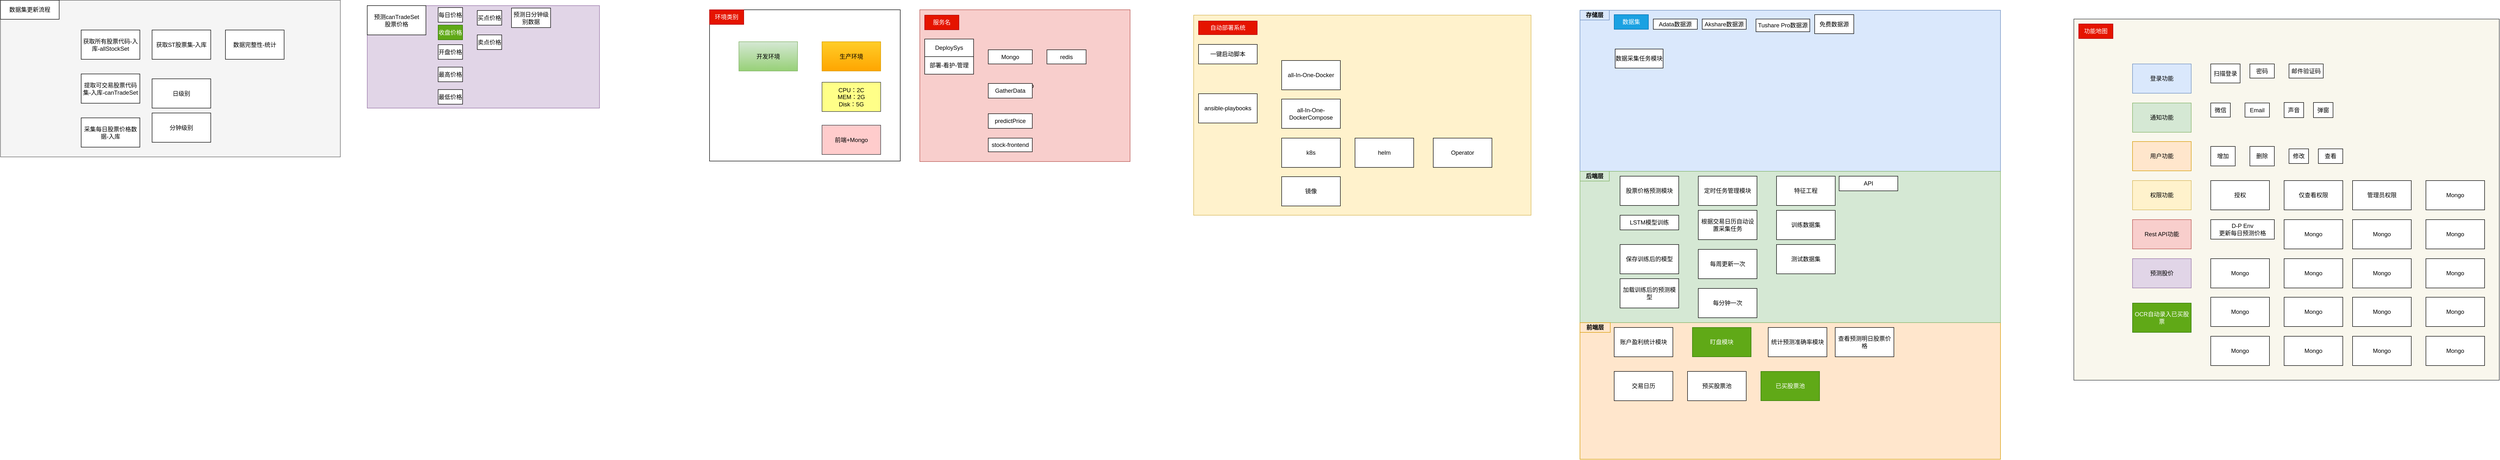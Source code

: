 <mxfile version="24.8.9">
  <diagram name="Page-1" id="sxSwd7jyhiuzXHBnLSu5">
    <mxGraphModel dx="5684" dy="785" grid="1" gridSize="10" guides="1" tooltips="1" connect="1" arrows="1" fold="1" page="1" pageScale="1" pageWidth="850" pageHeight="1100" math="0" shadow="0">
      <root>
        <mxCell id="0" />
        <mxCell id="1" parent="0" />
        <mxCell id="Vvy3frVBShBX31A8cEkJ-59" value="" style="rounded=0;whiteSpace=wrap;html=1;" vertex="1" parent="1">
          <mxGeometry x="-2160" y="160" width="390" height="310" as="geometry" />
        </mxCell>
        <mxCell id="Vvy3frVBShBX31A8cEkJ-61" value="Mongo" style="rounded=0;whiteSpace=wrap;html=1;fillColor=#f8cecc;strokeColor=#b85450;" vertex="1" parent="1">
          <mxGeometry x="-1730" y="160" width="430" height="311" as="geometry" />
        </mxCell>
        <mxCell id="Vvy3frVBShBX31A8cEkJ-76" value="" style="rounded=0;whiteSpace=wrap;html=1;fillColor=#fff2cc;strokeColor=#d6b656;" vertex="1" parent="1">
          <mxGeometry x="-1170" y="171" width="690" height="410" as="geometry" />
        </mxCell>
        <mxCell id="Vvy3frVBShBX31A8cEkJ-22" value="" style="rounded=0;whiteSpace=wrap;html=1;fillColor=#e1d5e7;strokeColor=#9673a6;movable=1;resizable=1;rotatable=1;deletable=1;editable=1;locked=0;connectable=1;" vertex="1" parent="1">
          <mxGeometry x="-2860" y="151.5" width="475" height="210" as="geometry" />
        </mxCell>
        <mxCell id="Vvy3frVBShBX31A8cEkJ-15" value="" style="rounded=0;whiteSpace=wrap;html=1;fillColor=#dae8fc;strokeColor=#6c8ebf;" vertex="1" parent="1">
          <mxGeometry x="-380" y="161" width="860" height="330" as="geometry" />
        </mxCell>
        <mxCell id="Vvy3frVBShBX31A8cEkJ-21" value="" style="rounded=0;whiteSpace=wrap;html=1;fillColor=#ffe6cc;strokeColor=#d79b00;" vertex="1" parent="1">
          <mxGeometry x="-380" y="801" width="860" height="280" as="geometry" />
        </mxCell>
        <mxCell id="Vvy3frVBShBX31A8cEkJ-25" value="" style="rounded=0;whiteSpace=wrap;html=1;fillColor=#d5e8d4;strokeColor=#82b366;" vertex="1" parent="1">
          <mxGeometry x="-380" y="491" width="860" height="310" as="geometry" />
        </mxCell>
        <mxCell id="Vvy3frVBShBX31A8cEkJ-1" value="后端层" style="rounded=0;whiteSpace=wrap;html=1;fillColor=#d5e8d4;strokeColor=#82b366;fontStyle=1" vertex="1" parent="1">
          <mxGeometry x="-380" y="491" width="60" height="20" as="geometry" />
        </mxCell>
        <mxCell id="Vvy3frVBShBX31A8cEkJ-2" value="数据集" style="rounded=0;whiteSpace=wrap;html=1;fillColor=#1ba1e2;strokeColor=#006EAF;fontColor=#ffffff;" vertex="1" parent="1">
          <mxGeometry x="-310" y="170" width="70" height="30" as="geometry" />
        </mxCell>
        <mxCell id="Vvy3frVBShBX31A8cEkJ-3" value="免费数据源" style="rounded=0;whiteSpace=wrap;html=1;" vertex="1" parent="1">
          <mxGeometry x="100" y="170" width="80" height="39" as="geometry" />
        </mxCell>
        <mxCell id="Vvy3frVBShBX31A8cEkJ-4" value="Akshare数据源" style="rounded=0;whiteSpace=wrap;html=1;" vertex="1" parent="1">
          <mxGeometry x="-130" y="179" width="90" height="21" as="geometry" />
        </mxCell>
        <mxCell id="Vvy3frVBShBX31A8cEkJ-5" value="测试数据集" style="rounded=0;whiteSpace=wrap;html=1;" vertex="1" parent="1">
          <mxGeometry x="22" y="641" width="120" height="60" as="geometry" />
        </mxCell>
        <mxCell id="Vvy3frVBShBX31A8cEkJ-6" value="保存训练后的模型" style="rounded=0;whiteSpace=wrap;html=1;" vertex="1" parent="1">
          <mxGeometry x="-298" y="641" width="120" height="60" as="geometry" />
        </mxCell>
        <mxCell id="Vvy3frVBShBX31A8cEkJ-7" value="" style="rounded=0;whiteSpace=wrap;html=1;fillColor=#f5f5f5;fontColor=#333333;strokeColor=#666666;" vertex="1" parent="1">
          <mxGeometry x="-3610" y="140.5" width="695" height="321" as="geometry" />
        </mxCell>
        <mxCell id="Vvy3frVBShBX31A8cEkJ-8" value="加载训练后的预测模型" style="rounded=0;whiteSpace=wrap;html=1;" vertex="1" parent="1">
          <mxGeometry x="-298" y="711" width="120" height="60" as="geometry" />
        </mxCell>
        <mxCell id="Vvy3frVBShBX31A8cEkJ-9" value="LSTM模型训练" style="rounded=0;whiteSpace=wrap;html=1;" vertex="1" parent="1">
          <mxGeometry x="-298" y="581" width="120" height="30" as="geometry" />
        </mxCell>
        <mxCell id="Vvy3frVBShBX31A8cEkJ-10" value="统计预测准确率模块" style="rounded=0;whiteSpace=wrap;html=1;" vertex="1" parent="1">
          <mxGeometry x="5" y="811" width="120" height="60" as="geometry" />
        </mxCell>
        <mxCell id="Vvy3frVBShBX31A8cEkJ-11" value="训练数据集" style="rounded=0;whiteSpace=wrap;html=1;" vertex="1" parent="1">
          <mxGeometry x="22" y="571" width="120" height="60" as="geometry" />
        </mxCell>
        <mxCell id="Vvy3frVBShBX31A8cEkJ-12" value="每分钟一次" style="rounded=0;whiteSpace=wrap;html=1;" vertex="1" parent="1">
          <mxGeometry x="-138" y="731" width="120" height="60" as="geometry" />
        </mxCell>
        <mxCell id="Vvy3frVBShBX31A8cEkJ-13" value="Adata数据源" style="rounded=0;whiteSpace=wrap;html=1;" vertex="1" parent="1">
          <mxGeometry x="-230" y="179" width="90" height="21" as="geometry" />
        </mxCell>
        <mxCell id="Vvy3frVBShBX31A8cEkJ-14" value="Tushare Pro数据源" style="rounded=0;whiteSpace=wrap;html=1;" vertex="1" parent="1">
          <mxGeometry x="-20" y="179" width="110" height="26" as="geometry" />
        </mxCell>
        <mxCell id="Vvy3frVBShBX31A8cEkJ-16" value="已买股票池" style="rounded=0;whiteSpace=wrap;html=1;fillColor=#60a917;fontColor=#ffffff;strokeColor=#2D7600;" vertex="1" parent="1">
          <mxGeometry x="-10" y="901" width="120" height="60" as="geometry" />
        </mxCell>
        <mxCell id="Vvy3frVBShBX31A8cEkJ-17" value="查看预测明日股票价格" style="rounded=0;whiteSpace=wrap;html=1;" vertex="1" parent="1">
          <mxGeometry x="142" y="811" width="120" height="60" as="geometry" />
        </mxCell>
        <mxCell id="Vvy3frVBShBX31A8cEkJ-18" value="卖点价格" style="rounded=0;whiteSpace=wrap;html=1;movable=1;resizable=1;rotatable=1;deletable=1;editable=1;locked=0;connectable=1;" vertex="1" parent="1">
          <mxGeometry x="-2635" y="211.5" width="50" height="30" as="geometry" />
        </mxCell>
        <mxCell id="Vvy3frVBShBX31A8cEkJ-19" value="定时任务管理模块" style="rounded=0;whiteSpace=wrap;html=1;" vertex="1" parent="1">
          <mxGeometry x="-138" y="501" width="120" height="60" as="geometry" />
        </mxCell>
        <mxCell id="Vvy3frVBShBX31A8cEkJ-20" value="预测canTradeSet&lt;div&gt;股票价格&lt;/div&gt;" style="rounded=0;whiteSpace=wrap;html=1;movable=1;resizable=1;rotatable=1;deletable=1;editable=1;locked=0;connectable=1;" vertex="1" parent="1">
          <mxGeometry x="-2860" y="151.5" width="120" height="60" as="geometry" />
        </mxCell>
        <mxCell id="Vvy3frVBShBX31A8cEkJ-23" value="开发环境" style="rounded=0;whiteSpace=wrap;html=1;fillColor=#d5e8d4;gradientColor=#97d077;strokeColor=#82b366;" vertex="1" parent="1">
          <mxGeometry x="-2100" y="225.5" width="120" height="60" as="geometry" />
        </mxCell>
        <mxCell id="Vvy3frVBShBX31A8cEkJ-24" value="预测日分钟级别数据" style="rounded=0;whiteSpace=wrap;html=1;movable=1;resizable=1;rotatable=1;deletable=1;editable=1;locked=0;connectable=1;" vertex="1" parent="1">
          <mxGeometry x="-2565" y="156.5" width="80" height="40" as="geometry" />
        </mxCell>
        <mxCell id="Vvy3frVBShBX31A8cEkJ-26" value="预买股票池" style="rounded=0;whiteSpace=wrap;html=1;" vertex="1" parent="1">
          <mxGeometry x="-160" y="901" width="120" height="60" as="geometry" />
        </mxCell>
        <mxCell id="Vvy3frVBShBX31A8cEkJ-27" value="生产环境" style="rounded=0;whiteSpace=wrap;html=1;fillColor=#ffcd28;gradientColor=#ffa500;strokeColor=#d79b00;" vertex="1" parent="1">
          <mxGeometry x="-1930" y="225.5" width="120" height="60" as="geometry" />
        </mxCell>
        <mxCell id="Vvy3frVBShBX31A8cEkJ-28" value="每周更新一次" style="rounded=0;whiteSpace=wrap;html=1;" vertex="1" parent="1">
          <mxGeometry x="-138" y="651" width="120" height="60" as="geometry" />
        </mxCell>
        <mxCell id="Vvy3frVBShBX31A8cEkJ-29" value="特征工程" style="rounded=0;whiteSpace=wrap;html=1;" vertex="1" parent="1">
          <mxGeometry x="22" y="501" width="120" height="60" as="geometry" />
        </mxCell>
        <mxCell id="Vvy3frVBShBX31A8cEkJ-30" value="买点价格" style="rounded=0;whiteSpace=wrap;html=1;movable=1;resizable=1;rotatable=1;deletable=1;editable=1;locked=0;connectable=1;" vertex="1" parent="1">
          <mxGeometry x="-2635" y="161.5" width="50" height="30" as="geometry" />
        </mxCell>
        <mxCell id="Vvy3frVBShBX31A8cEkJ-31" value="部署-看护-管理" style="rounded=0;whiteSpace=wrap;html=1;" vertex="1" parent="1">
          <mxGeometry x="-1720" y="256" width="100" height="36" as="geometry" />
        </mxCell>
        <mxCell id="Vvy3frVBShBX31A8cEkJ-32" value="根据交易日历自动设置采集任务" style="rounded=0;whiteSpace=wrap;html=1;" vertex="1" parent="1">
          <mxGeometry x="-138" y="571" width="120" height="60" as="geometry" />
        </mxCell>
        <mxCell id="Vvy3frVBShBX31A8cEkJ-33" value="DeploySys" style="rounded=0;whiteSpace=wrap;html=1;" vertex="1" parent="1">
          <mxGeometry x="-1720" y="220" width="100" height="36" as="geometry" />
        </mxCell>
        <mxCell id="Vvy3frVBShBX31A8cEkJ-34" value="交易日历" style="rounded=0;whiteSpace=wrap;html=1;" vertex="1" parent="1">
          <mxGeometry x="-310" y="901" width="120" height="60" as="geometry" />
        </mxCell>
        <mxCell id="Vvy3frVBShBX31A8cEkJ-35" value="Operator" style="rounded=0;whiteSpace=wrap;html=1;" vertex="1" parent="1">
          <mxGeometry x="-680" y="423" width="120" height="60" as="geometry" />
        </mxCell>
        <mxCell id="Vvy3frVBShBX31A8cEkJ-36" value="数据完整性-统计" style="rounded=0;whiteSpace=wrap;html=1;" vertex="1" parent="1">
          <mxGeometry x="-3150" y="201.5" width="120" height="60" as="geometry" />
        </mxCell>
        <mxCell id="Vvy3frVBShBX31A8cEkJ-37" value="helm" style="rounded=0;whiteSpace=wrap;html=1;" vertex="1" parent="1">
          <mxGeometry x="-840" y="423" width="120" height="60" as="geometry" />
        </mxCell>
        <mxCell id="Vvy3frVBShBX31A8cEkJ-38" value="分钟级别" style="rounded=0;whiteSpace=wrap;html=1;" vertex="1" parent="1">
          <mxGeometry x="-3300" y="371.5" width="120" height="60" as="geometry" />
        </mxCell>
        <mxCell id="Vvy3frVBShBX31A8cEkJ-39" value="获取所有股票代码-入库-allStockSet" style="rounded=0;whiteSpace=wrap;html=1;" vertex="1" parent="1">
          <mxGeometry x="-3445" y="201.5" width="120" height="60" as="geometry" />
        </mxCell>
        <mxCell id="Vvy3frVBShBX31A8cEkJ-40" value="前端层" style="rounded=0;whiteSpace=wrap;html=1;fillColor=#ffe6cc;strokeColor=#d79b00;fontStyle=1" vertex="1" parent="1">
          <mxGeometry x="-380" y="801" width="62" height="20" as="geometry" />
        </mxCell>
        <mxCell id="Vvy3frVBShBX31A8cEkJ-41" value="数据集更新流程" style="rounded=0;whiteSpace=wrap;html=1;" vertex="1" parent="1">
          <mxGeometry x="-3610" y="140.5" width="120" height="39" as="geometry" />
        </mxCell>
        <mxCell id="Vvy3frVBShBX31A8cEkJ-42" value="API" style="rounded=0;whiteSpace=wrap;html=1;" vertex="1" parent="1">
          <mxGeometry x="150" y="501" width="120" height="30" as="geometry" />
        </mxCell>
        <mxCell id="Vvy3frVBShBX31A8cEkJ-43" value="日级别" style="rounded=0;whiteSpace=wrap;html=1;" vertex="1" parent="1">
          <mxGeometry x="-3300" y="301.5" width="120" height="60" as="geometry" />
        </mxCell>
        <mxCell id="Vvy3frVBShBX31A8cEkJ-44" value="账户盈利统计模块" style="rounded=0;whiteSpace=wrap;html=1;" vertex="1" parent="1">
          <mxGeometry x="-310" y="811" width="120" height="60" as="geometry" />
        </mxCell>
        <mxCell id="Vvy3frVBShBX31A8cEkJ-45" value="采集每日股票价格数据-入库" style="rounded=0;whiteSpace=wrap;html=1;" vertex="1" parent="1">
          <mxGeometry x="-3445" y="381.5" width="120" height="60" as="geometry" />
        </mxCell>
        <mxCell id="Vvy3frVBShBX31A8cEkJ-46" value="盯盘模块" style="rounded=0;whiteSpace=wrap;html=1;fillColor=#60a917;fontColor=#ffffff;strokeColor=#2D7600;" vertex="1" parent="1">
          <mxGeometry x="-150" y="811" width="120" height="60" as="geometry" />
        </mxCell>
        <mxCell id="Vvy3frVBShBX31A8cEkJ-47" value="获取ST股票集-入库" style="rounded=0;whiteSpace=wrap;html=1;" vertex="1" parent="1">
          <mxGeometry x="-3300" y="201.5" width="120" height="60" as="geometry" />
        </mxCell>
        <mxCell id="Vvy3frVBShBX31A8cEkJ-48" value="数据采集任务模块" style="rounded=0;whiteSpace=wrap;html=1;" vertex="1" parent="1">
          <mxGeometry x="-308" y="240.5" width="98" height="39" as="geometry" />
        </mxCell>
        <mxCell id="Vvy3frVBShBX31A8cEkJ-49" value="提取可交易股票代码集-入库-canTradeSet" style="rounded=0;whiteSpace=wrap;html=1;" vertex="1" parent="1">
          <mxGeometry x="-3445" y="291.5" width="120" height="60" as="geometry" />
        </mxCell>
        <mxCell id="Vvy3frVBShBX31A8cEkJ-50" value="股票价格预测模块" style="rounded=0;whiteSpace=wrap;html=1;" vertex="1" parent="1">
          <mxGeometry x="-298" y="501" width="120" height="60" as="geometry" />
        </mxCell>
        <mxCell id="Vvy3frVBShBX31A8cEkJ-51" value="每日价格" style="rounded=0;whiteSpace=wrap;html=1;movable=1;resizable=1;rotatable=1;deletable=1;editable=1;locked=0;connectable=1;" vertex="1" parent="1">
          <mxGeometry x="-2715" y="155.5" width="50" height="30" as="geometry" />
        </mxCell>
        <mxCell id="Vvy3frVBShBX31A8cEkJ-52" value="收盘价格" style="rounded=0;whiteSpace=wrap;html=1;movable=1;resizable=1;rotatable=1;deletable=1;editable=1;locked=0;connectable=1;fillColor=#60a917;fontColor=#ffffff;strokeColor=#2D7600;" vertex="1" parent="1">
          <mxGeometry x="-2715" y="191.5" width="50" height="30" as="geometry" />
        </mxCell>
        <mxCell id="Vvy3frVBShBX31A8cEkJ-53" value="开盘价格" style="rounded=0;whiteSpace=wrap;html=1;movable=1;resizable=1;rotatable=1;deletable=1;editable=1;locked=0;connectable=1;" vertex="1" parent="1">
          <mxGeometry x="-2715" y="231.5" width="50" height="30" as="geometry" />
        </mxCell>
        <mxCell id="Vvy3frVBShBX31A8cEkJ-54" value="最高价格" style="rounded=0;whiteSpace=wrap;html=1;movable=1;resizable=1;rotatable=1;deletable=1;editable=1;locked=0;connectable=1;" vertex="1" parent="1">
          <mxGeometry x="-2715" y="277.5" width="50" height="30" as="geometry" />
        </mxCell>
        <mxCell id="Vvy3frVBShBX31A8cEkJ-55" value="最低价格" style="rounded=0;whiteSpace=wrap;html=1;movable=1;resizable=1;rotatable=1;deletable=1;editable=1;locked=0;connectable=1;" vertex="1" parent="1">
          <mxGeometry x="-2715" y="323.5" width="50" height="30" as="geometry" />
        </mxCell>
        <mxCell id="Vvy3frVBShBX31A8cEkJ-56" value="存储层" style="rounded=0;whiteSpace=wrap;html=1;fillColor=#dae8fc;strokeColor=#6c8ebf;fontStyle=1" vertex="1" parent="1">
          <mxGeometry x="-380" y="161" width="60" height="20" as="geometry" />
        </mxCell>
        <mxCell id="Vvy3frVBShBX31A8cEkJ-57" value="Mongo" style="rounded=0;whiteSpace=wrap;html=1;" vertex="1" parent="1">
          <mxGeometry x="750" y="829" width="120" height="60" as="geometry" />
        </mxCell>
        <mxCell id="Vvy3frVBShBX31A8cEkJ-58" value="Mongo" style="rounded=0;whiteSpace=wrap;html=1;" vertex="1" parent="1">
          <mxGeometry x="750" y="749" width="120" height="60" as="geometry" />
        </mxCell>
        <mxCell id="Vvy3frVBShBX31A8cEkJ-60" value="" style="rounded=0;whiteSpace=wrap;html=1;fillColor=#f9f7ed;strokeColor=#36393d;" vertex="1" parent="1">
          <mxGeometry x="630" y="179" width="870" height="740" as="geometry" />
        </mxCell>
        <mxCell id="Vvy3frVBShBX31A8cEkJ-62" value="GatherData" style="rounded=0;whiteSpace=wrap;html=1;" vertex="1" parent="1">
          <mxGeometry x="-1590" y="311" width="90" height="30" as="geometry" />
        </mxCell>
        <mxCell id="Vvy3frVBShBX31A8cEkJ-63" value="ansible-playbooks" style="rounded=0;whiteSpace=wrap;html=1;" vertex="1" parent="1">
          <mxGeometry x="-1160" y="332" width="120" height="60" as="geometry" />
        </mxCell>
        <mxCell id="Vvy3frVBShBX31A8cEkJ-64" value="一键启动脚本" style="rounded=0;whiteSpace=wrap;html=1;" vertex="1" parent="1">
          <mxGeometry x="-1160" y="231" width="120" height="40" as="geometry" />
        </mxCell>
        <mxCell id="Vvy3frVBShBX31A8cEkJ-65" value="预测股价" style="rounded=0;whiteSpace=wrap;html=1;fillColor=#e1d5e7;strokeColor=#9673a6;" vertex="1" parent="1">
          <mxGeometry x="750" y="670" width="120" height="60" as="geometry" />
        </mxCell>
        <mxCell id="Vvy3frVBShBX31A8cEkJ-66" value="Rest API功能" style="rounded=0;whiteSpace=wrap;html=1;fillColor=#f8cecc;strokeColor=#b85450;" vertex="1" parent="1">
          <mxGeometry x="750" y="590" width="120" height="60" as="geometry" />
        </mxCell>
        <mxCell id="Vvy3frVBShBX31A8cEkJ-67" value="功能地图" style="rounded=0;whiteSpace=wrap;html=1;fillColor=#e51400;fontColor=#ffffff;strokeColor=#B20000;" vertex="1" parent="1">
          <mxGeometry x="640" y="189" width="70" height="30" as="geometry" />
        </mxCell>
        <mxCell id="Vvy3frVBShBX31A8cEkJ-68" value="前端+Mongo" style="rounded=0;whiteSpace=wrap;html=1;fillColor=#ffcccc;strokeColor=#36393d;" vertex="1" parent="1">
          <mxGeometry x="-1930" y="396.5" width="120" height="60" as="geometry" />
        </mxCell>
        <mxCell id="Vvy3frVBShBX31A8cEkJ-69" value="stock&lt;span style=&quot;background-color: initial;&quot;&gt;-frontend&lt;/span&gt;" style="rounded=0;whiteSpace=wrap;html=1;" vertex="1" parent="1">
          <mxGeometry x="-1590" y="423" width="90" height="28" as="geometry" />
        </mxCell>
        <mxCell id="Vvy3frVBShBX31A8cEkJ-70" value="predictPrice" style="rounded=0;whiteSpace=wrap;html=1;" vertex="1" parent="1">
          <mxGeometry x="-1590" y="373" width="90" height="30" as="geometry" />
        </mxCell>
        <mxCell id="Vvy3frVBShBX31A8cEkJ-71" value="k8s" style="rounded=0;whiteSpace=wrap;html=1;" vertex="1" parent="1">
          <mxGeometry x="-990" y="423" width="120" height="60" as="geometry" />
        </mxCell>
        <mxCell id="Vvy3frVBShBX31A8cEkJ-72" value="all-In-One-DockerCompose" style="rounded=0;whiteSpace=wrap;html=1;" vertex="1" parent="1">
          <mxGeometry x="-990" y="343" width="120" height="60" as="geometry" />
        </mxCell>
        <mxCell id="Vvy3frVBShBX31A8cEkJ-73" value="权限功能" style="rounded=0;whiteSpace=wrap;html=1;fillColor=#fff2cc;strokeColor=#d6b656;" vertex="1" parent="1">
          <mxGeometry x="750" y="510" width="120" height="60" as="geometry" />
        </mxCell>
        <mxCell id="Vvy3frVBShBX31A8cEkJ-74" value="用户功能" style="rounded=0;whiteSpace=wrap;html=1;fillColor=#ffe6cc;strokeColor=#d79b00;" vertex="1" parent="1">
          <mxGeometry x="750" y="430" width="120" height="60" as="geometry" />
        </mxCell>
        <mxCell id="Vvy3frVBShBX31A8cEkJ-75" value="CPU：2C&lt;div&gt;MEM：2G&lt;/div&gt;&lt;div&gt;Disk：5G&lt;/div&gt;" style="rounded=0;whiteSpace=wrap;html=1;fillColor=#ffff88;strokeColor=#36393d;" vertex="1" parent="1">
          <mxGeometry x="-1930" y="308.5" width="120" height="60" as="geometry" />
        </mxCell>
        <mxCell id="Vvy3frVBShBX31A8cEkJ-77" value="redis" style="rounded=0;whiteSpace=wrap;html=1;" vertex="1" parent="1">
          <mxGeometry x="-1470" y="242" width="80" height="29" as="geometry" />
        </mxCell>
        <mxCell id="Vvy3frVBShBX31A8cEkJ-78" value="服务名" style="rounded=0;whiteSpace=wrap;html=1;fillColor=#e51400;strokeColor=#B20000;fontColor=#ffffff;" vertex="1" parent="1">
          <mxGeometry x="-1720" y="171" width="70" height="30" as="geometry" />
        </mxCell>
        <mxCell id="Vvy3frVBShBX31A8cEkJ-79" value="all-In-One-Docker" style="rounded=0;whiteSpace=wrap;html=1;" vertex="1" parent="1">
          <mxGeometry x="-990" y="264" width="120" height="60" as="geometry" />
        </mxCell>
        <mxCell id="Vvy3frVBShBX31A8cEkJ-80" value="自动部署系统" style="rounded=0;whiteSpace=wrap;html=1;fillColor=#e51400;fontColor=#ffffff;strokeColor=#B20000;" vertex="1" parent="1">
          <mxGeometry x="-1160" y="183" width="120" height="28" as="geometry" />
        </mxCell>
        <mxCell id="Vvy3frVBShBX31A8cEkJ-81" value="通知功能" style="rounded=0;whiteSpace=wrap;html=1;fillColor=#d5e8d4;strokeColor=#82b366;" vertex="1" parent="1">
          <mxGeometry x="750" y="351" width="120" height="60" as="geometry" />
        </mxCell>
        <mxCell id="Vvy3frVBShBX31A8cEkJ-82" value="登录功能" style="rounded=0;whiteSpace=wrap;html=1;fillColor=#dae8fc;strokeColor=#6c8ebf;" vertex="1" parent="1">
          <mxGeometry x="750" y="271" width="120" height="60" as="geometry" />
        </mxCell>
        <mxCell id="Vvy3frVBShBX31A8cEkJ-83" value="镜像" style="rounded=0;whiteSpace=wrap;html=1;" vertex="1" parent="1">
          <mxGeometry x="-990" y="502" width="120" height="60" as="geometry" />
        </mxCell>
        <mxCell id="Vvy3frVBShBX31A8cEkJ-84" value="Mongo" style="rounded=0;whiteSpace=wrap;html=1;" vertex="1" parent="1">
          <mxGeometry x="-1590" y="242" width="90" height="29" as="geometry" />
        </mxCell>
        <mxCell id="Vvy3frVBShBX31A8cEkJ-85" value="Mongo" style="rounded=0;whiteSpace=wrap;html=1;" vertex="1" parent="1">
          <mxGeometry x="1060" y="829" width="120" height="60" as="geometry" />
        </mxCell>
        <mxCell id="Vvy3frVBShBX31A8cEkJ-86" value="Mongo" style="rounded=0;whiteSpace=wrap;html=1;" vertex="1" parent="1">
          <mxGeometry x="1060" y="749" width="120" height="60" as="geometry" />
        </mxCell>
        <mxCell id="Vvy3frVBShBX31A8cEkJ-87" value="Mongo" style="rounded=0;whiteSpace=wrap;html=1;" vertex="1" parent="1">
          <mxGeometry x="910" y="829" width="120" height="60" as="geometry" />
        </mxCell>
        <mxCell id="Vvy3frVBShBX31A8cEkJ-88" value="Mongo" style="rounded=0;whiteSpace=wrap;html=1;" vertex="1" parent="1">
          <mxGeometry x="910" y="749" width="120" height="60" as="geometry" />
        </mxCell>
        <mxCell id="Vvy3frVBShBX31A8cEkJ-89" value="Mongo" style="rounded=0;whiteSpace=wrap;html=1;" vertex="1" parent="1">
          <mxGeometry x="1350" y="829" width="120" height="60" as="geometry" />
        </mxCell>
        <mxCell id="Vvy3frVBShBX31A8cEkJ-90" value="Mongo" style="rounded=0;whiteSpace=wrap;html=1;" vertex="1" parent="1">
          <mxGeometry x="1350" y="749" width="120" height="60" as="geometry" />
        </mxCell>
        <mxCell id="Vvy3frVBShBX31A8cEkJ-91" value="Mongo" style="rounded=0;whiteSpace=wrap;html=1;" vertex="1" parent="1">
          <mxGeometry x="1200" y="829" width="120" height="60" as="geometry" />
        </mxCell>
        <mxCell id="Vvy3frVBShBX31A8cEkJ-92" value="Mongo" style="rounded=0;whiteSpace=wrap;html=1;" vertex="1" parent="1">
          <mxGeometry x="1200" y="749" width="120" height="60" as="geometry" />
        </mxCell>
        <mxCell id="Vvy3frVBShBX31A8cEkJ-93" value="Mongo" style="rounded=0;whiteSpace=wrap;html=1;" vertex="1" parent="1">
          <mxGeometry x="1060" y="670" width="120" height="60" as="geometry" />
        </mxCell>
        <mxCell id="Vvy3frVBShBX31A8cEkJ-94" value="Mongo" style="rounded=0;whiteSpace=wrap;html=1;" vertex="1" parent="1">
          <mxGeometry x="1060" y="590" width="120" height="60" as="geometry" />
        </mxCell>
        <mxCell id="Vvy3frVBShBX31A8cEkJ-95" value="Mongo" style="rounded=0;whiteSpace=wrap;html=1;" vertex="1" parent="1">
          <mxGeometry x="910" y="670" width="120" height="60" as="geometry" />
        </mxCell>
        <mxCell id="Vvy3frVBShBX31A8cEkJ-96" value="D-P Env&lt;div&gt;更新每日预测价格&lt;/div&gt;" style="rounded=0;whiteSpace=wrap;html=1;" vertex="1" parent="1">
          <mxGeometry x="910" y="590" width="130" height="40" as="geometry" />
        </mxCell>
        <mxCell id="Vvy3frVBShBX31A8cEkJ-97" value="Mongo" style="rounded=0;whiteSpace=wrap;html=1;" vertex="1" parent="1">
          <mxGeometry x="1350" y="670" width="120" height="60" as="geometry" />
        </mxCell>
        <mxCell id="Vvy3frVBShBX31A8cEkJ-98" value="Mongo" style="rounded=0;whiteSpace=wrap;html=1;" vertex="1" parent="1">
          <mxGeometry x="1350" y="590" width="120" height="60" as="geometry" />
        </mxCell>
        <mxCell id="Vvy3frVBShBX31A8cEkJ-99" value="Mongo" style="rounded=0;whiteSpace=wrap;html=1;" vertex="1" parent="1">
          <mxGeometry x="1200" y="670" width="120" height="60" as="geometry" />
        </mxCell>
        <mxCell id="Vvy3frVBShBX31A8cEkJ-100" value="Mongo" style="rounded=0;whiteSpace=wrap;html=1;" vertex="1" parent="1">
          <mxGeometry x="1200" y="590" width="120" height="60" as="geometry" />
        </mxCell>
        <mxCell id="Vvy3frVBShBX31A8cEkJ-101" value="仅查看权限" style="rounded=0;whiteSpace=wrap;html=1;" vertex="1" parent="1">
          <mxGeometry x="1060" y="510" width="120" height="60" as="geometry" />
        </mxCell>
        <mxCell id="Vvy3frVBShBX31A8cEkJ-102" value="删除" style="rounded=0;whiteSpace=wrap;html=1;" vertex="1" parent="1">
          <mxGeometry x="990" y="440" width="50" height="40" as="geometry" />
        </mxCell>
        <mxCell id="Vvy3frVBShBX31A8cEkJ-103" value="授权" style="rounded=0;whiteSpace=wrap;html=1;" vertex="1" parent="1">
          <mxGeometry x="910" y="510" width="120" height="60" as="geometry" />
        </mxCell>
        <mxCell id="Vvy3frVBShBX31A8cEkJ-104" value="增加" style="rounded=0;whiteSpace=wrap;html=1;" vertex="1" parent="1">
          <mxGeometry x="910" y="440" width="50" height="40" as="geometry" />
        </mxCell>
        <mxCell id="Vvy3frVBShBX31A8cEkJ-105" value="Mongo" style="rounded=0;whiteSpace=wrap;html=1;" vertex="1" parent="1">
          <mxGeometry x="1350" y="510" width="120" height="60" as="geometry" />
        </mxCell>
        <mxCell id="Vvy3frVBShBX31A8cEkJ-106" value="查看" style="rounded=0;whiteSpace=wrap;html=1;" vertex="1" parent="1">
          <mxGeometry x="1130" y="445" width="50" height="30" as="geometry" />
        </mxCell>
        <mxCell id="Vvy3frVBShBX31A8cEkJ-107" value="管理员权限" style="rounded=0;whiteSpace=wrap;html=1;" vertex="1" parent="1">
          <mxGeometry x="1200" y="510" width="120" height="60" as="geometry" />
        </mxCell>
        <mxCell id="Vvy3frVBShBX31A8cEkJ-108" value="修改" style="rounded=0;whiteSpace=wrap;html=1;" vertex="1" parent="1">
          <mxGeometry x="1070" y="445" width="40" height="30" as="geometry" />
        </mxCell>
        <mxCell id="Vvy3frVBShBX31A8cEkJ-109" value="Email" style="rounded=0;whiteSpace=wrap;html=1;" vertex="1" parent="1">
          <mxGeometry x="980" y="351" width="50" height="29" as="geometry" />
        </mxCell>
        <mxCell id="Vvy3frVBShBX31A8cEkJ-110" value="密码" style="rounded=0;whiteSpace=wrap;html=1;" vertex="1" parent="1">
          <mxGeometry x="990" y="271" width="50" height="29" as="geometry" />
        </mxCell>
        <mxCell id="Vvy3frVBShBX31A8cEkJ-111" value="微信" style="rounded=0;whiteSpace=wrap;html=1;" vertex="1" parent="1">
          <mxGeometry x="910" y="351" width="40" height="29" as="geometry" />
        </mxCell>
        <mxCell id="Vvy3frVBShBX31A8cEkJ-112" value="扫描登录" style="rounded=0;whiteSpace=wrap;html=1;" vertex="1" parent="1">
          <mxGeometry x="910" y="271" width="60" height="39" as="geometry" />
        </mxCell>
        <mxCell id="Vvy3frVBShBX31A8cEkJ-113" value="弹窗" style="rounded=0;whiteSpace=wrap;html=1;" vertex="1" parent="1">
          <mxGeometry x="1120" y="350" width="40" height="31" as="geometry" />
        </mxCell>
        <mxCell id="Vvy3frVBShBX31A8cEkJ-114" value="OCR自动录入已买股票" style="rounded=0;whiteSpace=wrap;html=1;fillColor=#60a917;fontColor=#ffffff;strokeColor=#2D7600;" vertex="1" parent="1">
          <mxGeometry x="750" y="761" width="120" height="60" as="geometry" />
        </mxCell>
        <mxCell id="Vvy3frVBShBX31A8cEkJ-115" value="声音" style="rounded=0;whiteSpace=wrap;html=1;" vertex="1" parent="1">
          <mxGeometry x="1060" y="350" width="40" height="31" as="geometry" />
        </mxCell>
        <mxCell id="Vvy3frVBShBX31A8cEkJ-116" value="邮件验证码" style="rounded=0;whiteSpace=wrap;html=1;" vertex="1" parent="1">
          <mxGeometry x="1070" y="271" width="70" height="29" as="geometry" />
        </mxCell>
        <mxCell id="Vvy3frVBShBX31A8cEkJ-117" value="环境类别" style="rounded=0;whiteSpace=wrap;html=1;fillColor=#e51400;strokeColor=#B20000;fontColor=#ffffff;" vertex="1" parent="1">
          <mxGeometry x="-2160" y="160" width="70" height="30" as="geometry" />
        </mxCell>
      </root>
    </mxGraphModel>
  </diagram>
</mxfile>
